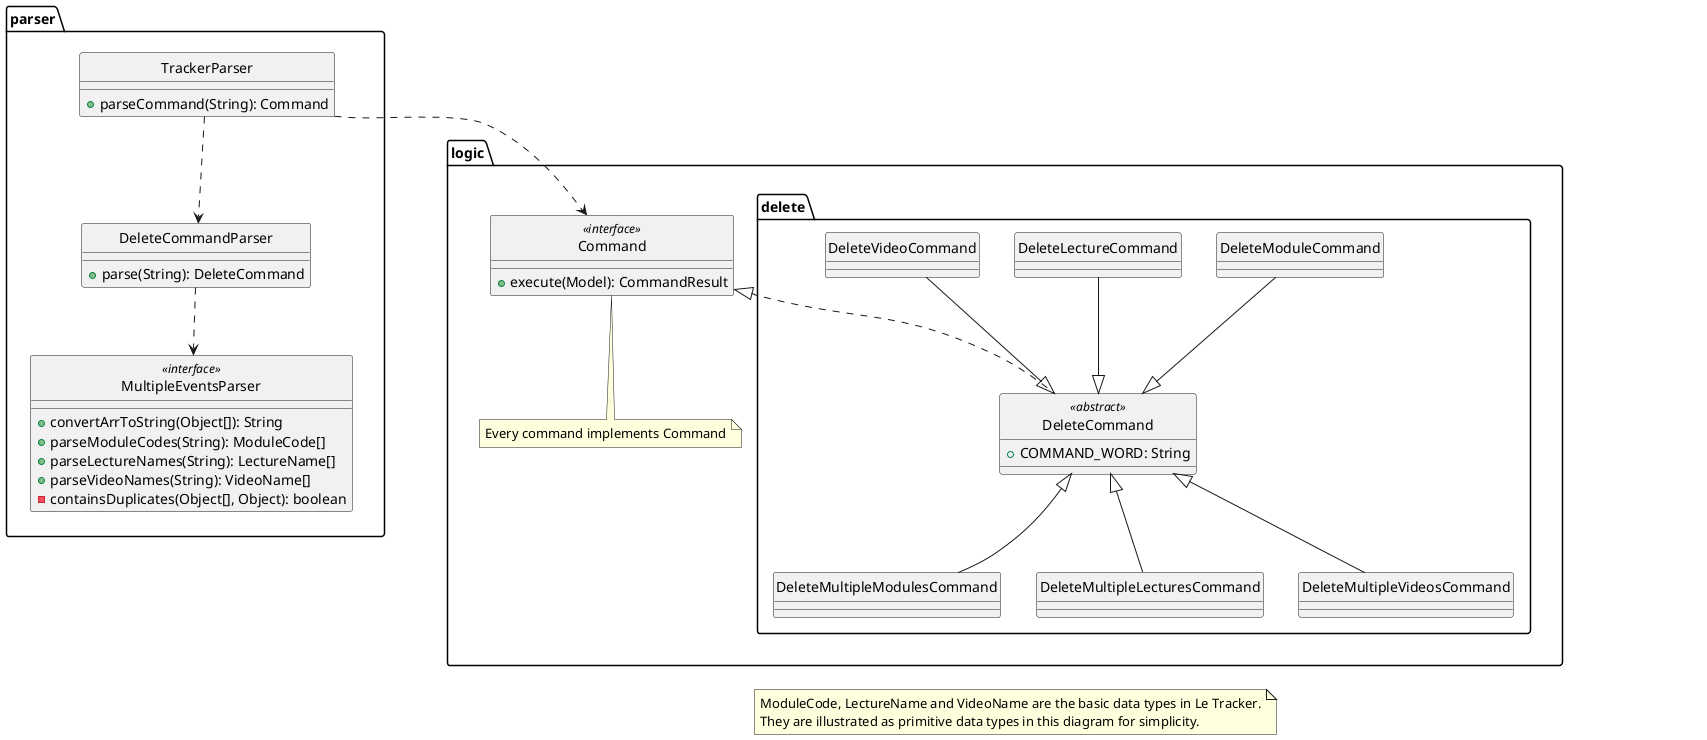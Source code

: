 @startuml


package logic {
    Class Command <<interface>> {
        {method} + execute(Model): CommandResult
    }
    note bottom: Every command implements Command

    package delete {
        Class DeleteCommand <<abstract>> {
            {field} + COMMAND_WORD: String
        }
        DeleteModuleCommand --|> DeleteCommand
        DeleteCommand <|-- DeleteMultipleModulesCommand
        DeleteLectureCommand --|> DeleteCommand
        DeleteCommand <|-- DeleteMultipleLecturesCommand
        DeleteVideoCommand --|> DeleteCommand
        DeleteCommand <|-- DeleteMultipleVideosCommand
    }

}

Command <|.. DeleteCommand

package parser {
    Class TrackerParser {
        {method} + parseCommand(String): Command
    }

    TrackerParser ..> Command

    Class DeleteCommandParser {
        {method} + parse(String): DeleteCommand
    }

    TrackerParser ..> DeleteCommandParser

    Class MultipleEventsParser <<interface>> {
        {method} + convertArrToString(Object[]): String
        {method} + parseModuleCodes(String): ModuleCode[]
        {method} + parseLectureNames(String): LectureName[]
        {method} + parseVideoNames(String): VideoName[]
        {method} - containsDuplicates(Object[], Object): boolean
    }

    DeleteCommandParser ..> MultipleEventsParser
}

hide circle

note as N1
ModuleCode, LectureName and VideoName are the basic data types in Le Tracker.
They are illustrated as primitive data types in this diagram for simplicity.
endnote

parser ---[hidden]--> N1
logic -[hidden]-> N1
@enduml

